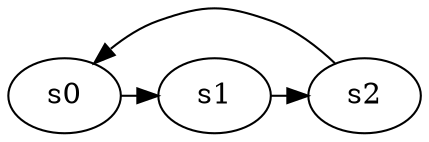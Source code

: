 digraph game_0451_cycle_3 {
    s0 [name="s0", player=0];
    s1 [name="s1", player=1];
    s2 [name="s2", player=0];

    s0 -> s1 [constraint="time % 6 == 2"];
    s1 -> s2 [constraint="time % 3 == 2"];
    s2 -> s0 [constraint="time % 2 == 0 && !(time % 4 == 0)"];
}
